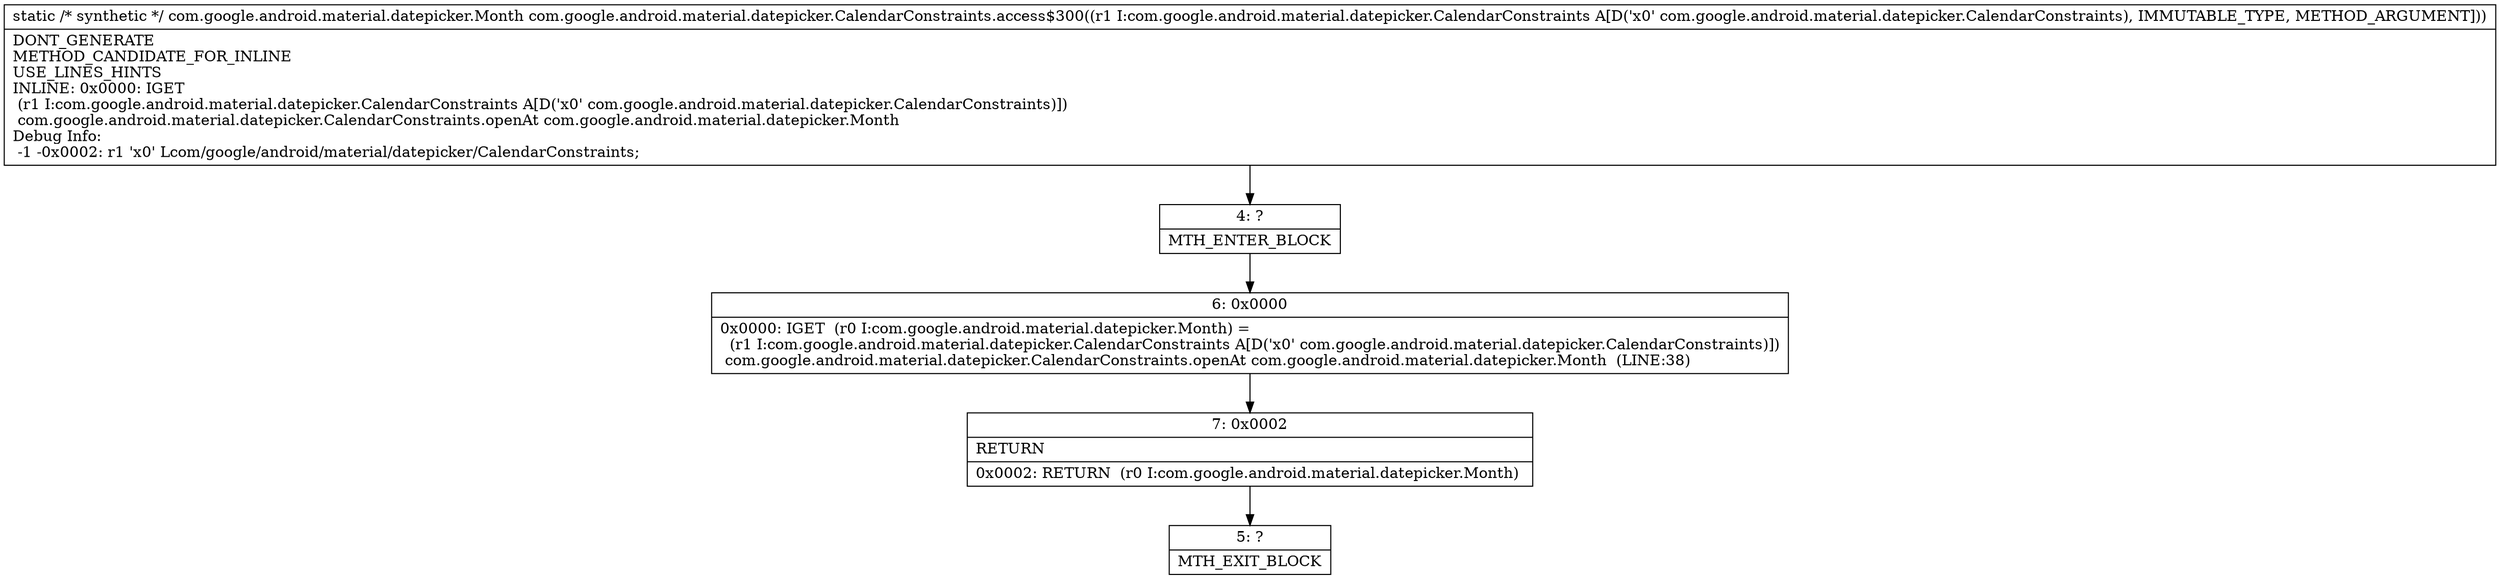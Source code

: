 digraph "CFG forcom.google.android.material.datepicker.CalendarConstraints.access$300(Lcom\/google\/android\/material\/datepicker\/CalendarConstraints;)Lcom\/google\/android\/material\/datepicker\/Month;" {
Node_4 [shape=record,label="{4\:\ ?|MTH_ENTER_BLOCK\l}"];
Node_6 [shape=record,label="{6\:\ 0x0000|0x0000: IGET  (r0 I:com.google.android.material.datepicker.Month) = \l  (r1 I:com.google.android.material.datepicker.CalendarConstraints A[D('x0' com.google.android.material.datepicker.CalendarConstraints)])\l com.google.android.material.datepicker.CalendarConstraints.openAt com.google.android.material.datepicker.Month  (LINE:38)\l}"];
Node_7 [shape=record,label="{7\:\ 0x0002|RETURN\l|0x0002: RETURN  (r0 I:com.google.android.material.datepicker.Month) \l}"];
Node_5 [shape=record,label="{5\:\ ?|MTH_EXIT_BLOCK\l}"];
MethodNode[shape=record,label="{static \/* synthetic *\/ com.google.android.material.datepicker.Month com.google.android.material.datepicker.CalendarConstraints.access$300((r1 I:com.google.android.material.datepicker.CalendarConstraints A[D('x0' com.google.android.material.datepicker.CalendarConstraints), IMMUTABLE_TYPE, METHOD_ARGUMENT]))  | DONT_GENERATE\lMETHOD_CANDIDATE_FOR_INLINE\lUSE_LINES_HINTS\lINLINE: 0x0000: IGET  \l  (r1 I:com.google.android.material.datepicker.CalendarConstraints A[D('x0' com.google.android.material.datepicker.CalendarConstraints)])\l com.google.android.material.datepicker.CalendarConstraints.openAt com.google.android.material.datepicker.Month\lDebug Info:\l  \-1 \-0x0002: r1 'x0' Lcom\/google\/android\/material\/datepicker\/CalendarConstraints;\l}"];
MethodNode -> Node_4;Node_4 -> Node_6;
Node_6 -> Node_7;
Node_7 -> Node_5;
}

